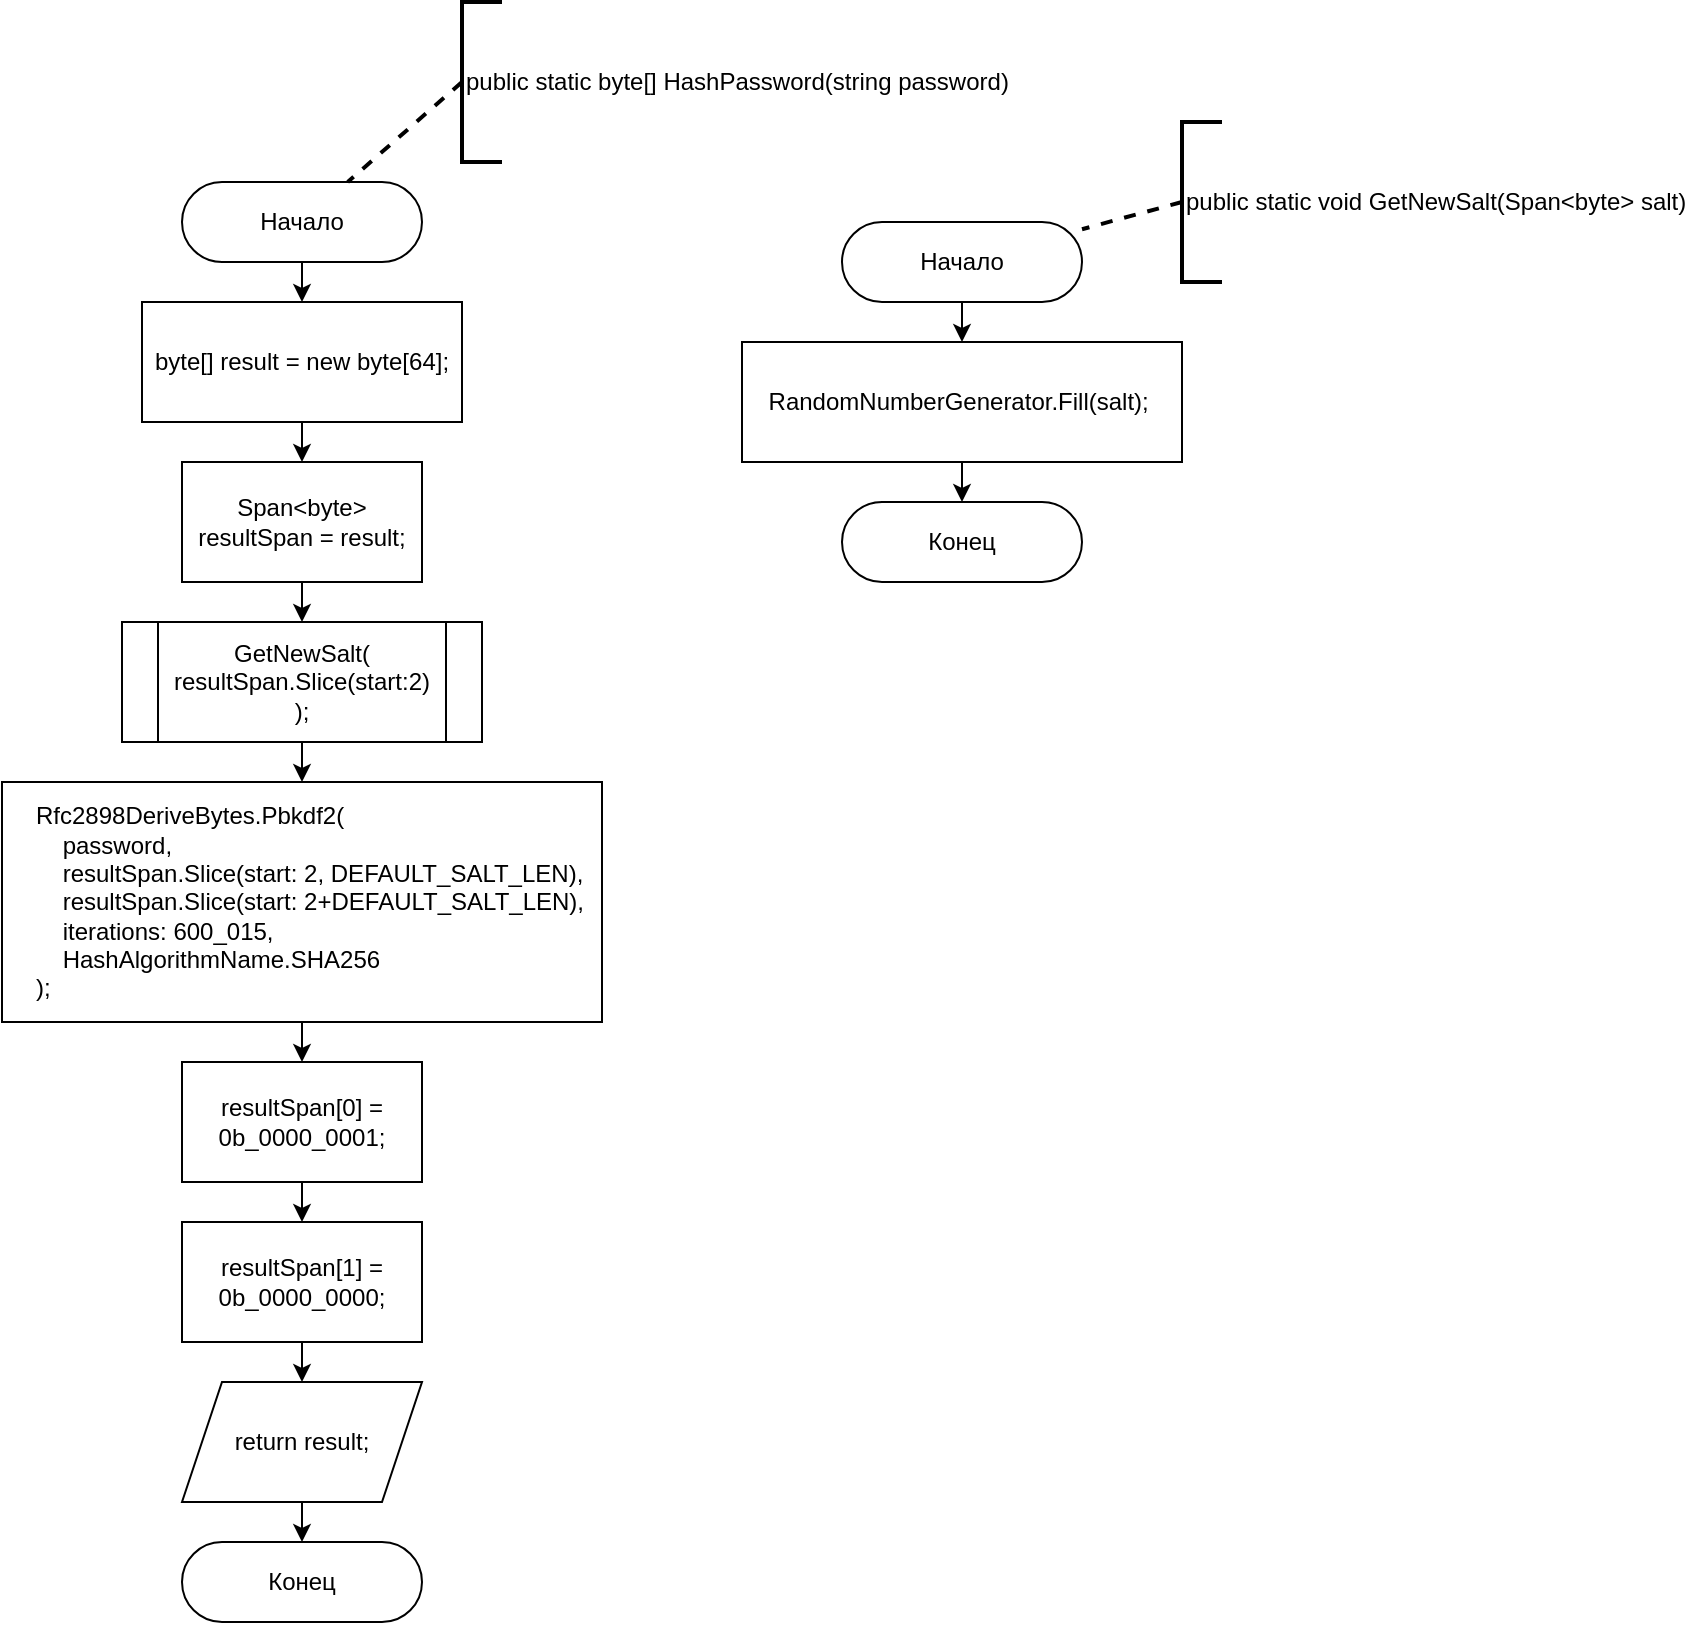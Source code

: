 <mxfile>
    <diagram id="JfL7Qm3BkqiuUhVo35YZ" name="Page-1">
        <mxGraphModel dx="637" dy="2739" grid="1" gridSize="10" guides="1" tooltips="1" connect="1" arrows="1" fold="1" page="1" pageScale="1" pageWidth="850" pageHeight="1100" math="0" shadow="0">
            <root>
                <mxCell id="0"/>
                <mxCell id="1" parent="0"/>
                <mxCell id="18" style="edgeStyle=none;html=1;exitX=0.5;exitY=1;exitDx=0;exitDy=0;" edge="1" parent="1" source="2" target="4">
                    <mxGeometry relative="1" as="geometry"/>
                </mxCell>
                <mxCell id="2" value="Начало" style="rounded=1;whiteSpace=wrap;html=1;arcSize=50;" vertex="1" parent="1">
                    <mxGeometry x="180" y="90" width="120" height="40" as="geometry"/>
                </mxCell>
                <mxCell id="19" style="edgeStyle=none;html=1;" edge="1" parent="1" source="4" target="5">
                    <mxGeometry relative="1" as="geometry"/>
                </mxCell>
                <mxCell id="4" value="byte[] result = new byte[64];" style="rounded=0;whiteSpace=wrap;html=1;" vertex="1" parent="1">
                    <mxGeometry x="160" y="150" width="160" height="60" as="geometry"/>
                </mxCell>
                <mxCell id="20" style="edgeStyle=none;html=1;exitX=0.5;exitY=1;exitDx=0;exitDy=0;" edge="1" parent="1" source="5" target="7">
                    <mxGeometry relative="1" as="geometry"/>
                </mxCell>
                <mxCell id="5" value="Span&amp;lt;byte&amp;gt; resultSpan = result;" style="rounded=0;whiteSpace=wrap;html=1;" vertex="1" parent="1">
                    <mxGeometry x="180" y="230" width="120" height="60" as="geometry"/>
                </mxCell>
                <mxCell id="22" style="edgeStyle=none;html=1;" edge="1" parent="1" source="7" target="14">
                    <mxGeometry relative="1" as="geometry"/>
                </mxCell>
                <mxCell id="7" value="GetNewSalt( resultSpan.Slice(start:2) &lt;br&gt;);" style="shape=process;whiteSpace=wrap;html=1;backgroundOutline=1;" vertex="1" parent="1">
                    <mxGeometry x="150" y="310" width="180" height="60" as="geometry"/>
                </mxCell>
                <mxCell id="12" style="edgeStyle=none;html=1;" edge="1" parent="1" source="8" target="10">
                    <mxGeometry relative="1" as="geometry"/>
                </mxCell>
                <mxCell id="8" value="Начало" style="rounded=1;whiteSpace=wrap;html=1;arcSize=50;" vertex="1" parent="1">
                    <mxGeometry x="510" y="110" width="120" height="40" as="geometry"/>
                </mxCell>
                <mxCell id="13" style="edgeStyle=none;html=1;" edge="1" parent="1" source="10" target="11">
                    <mxGeometry relative="1" as="geometry"/>
                </mxCell>
                <mxCell id="10" value="RandomNumberGenerator.Fill(salt);&amp;nbsp;" style="rounded=0;whiteSpace=wrap;html=1;" vertex="1" parent="1">
                    <mxGeometry x="460" y="170" width="220" height="60" as="geometry"/>
                </mxCell>
                <mxCell id="11" value="Конец" style="rounded=1;whiteSpace=wrap;html=1;arcSize=50;" vertex="1" parent="1">
                    <mxGeometry x="510" y="250" width="120" height="40" as="geometry"/>
                </mxCell>
                <mxCell id="21" value="" style="edgeStyle=none;html=1;" edge="1" parent="1" source="14" target="15">
                    <mxGeometry relative="1" as="geometry">
                        <mxPoint x="240" y="560" as="targetPoint"/>
                    </mxGeometry>
                </mxCell>
                <mxCell id="14" value="&lt;div&gt;&lt;font color=&quot;#000000&quot;&gt;Rfc2898DeriveBytes.Pbkdf2(&lt;/font&gt;&lt;/div&gt;&lt;div&gt;&lt;font color=&quot;#000000&quot;&gt;&amp;nbsp; &amp;nbsp; password,&lt;/font&gt;&lt;/div&gt;&lt;div&gt;&lt;font color=&quot;#000000&quot;&gt;&amp;nbsp; &amp;nbsp; resultSpan.Slice(start: 2, DEFAULT_SALT_LEN),&lt;/font&gt;&lt;/div&gt;&lt;div&gt;&lt;font color=&quot;#000000&quot;&gt;&amp;nbsp; &amp;nbsp; resultSpan.Slice(start: 2+DEFAULT_SALT_LEN),&lt;/font&gt;&lt;/div&gt;&lt;div&gt;&lt;font color=&quot;#000000&quot;&gt;&amp;nbsp; &amp;nbsp; iterations: 600_015,&lt;/font&gt;&lt;/div&gt;&lt;div&gt;&lt;font color=&quot;#000000&quot;&gt;&amp;nbsp; &amp;nbsp; HashAlgorithmName.SHA256&lt;/font&gt;&lt;/div&gt;&lt;div&gt;&lt;font color=&quot;#000000&quot;&gt;);&lt;/font&gt;&lt;/div&gt;" style="rounded=0;whiteSpace=wrap;html=1;align=left;spacingLeft=15;" vertex="1" parent="1">
                    <mxGeometry x="90" y="390" width="300" height="120" as="geometry"/>
                </mxCell>
                <mxCell id="23" style="edgeStyle=none;html=1;" edge="1" parent="1" source="15" target="16">
                    <mxGeometry relative="1" as="geometry"/>
                </mxCell>
                <mxCell id="15" value="resultSpan[0] = 0b_0000_0001;" style="rounded=0;whiteSpace=wrap;html=1;" vertex="1" parent="1">
                    <mxGeometry x="180" y="530" width="120" height="60" as="geometry"/>
                </mxCell>
                <mxCell id="24" style="edgeStyle=none;html=1;" edge="1" parent="1" source="26" target="17">
                    <mxGeometry relative="1" as="geometry"/>
                </mxCell>
                <mxCell id="16" value="resultSpan[1] = 0b_0000_0000;" style="rounded=0;whiteSpace=wrap;html=1;" vertex="1" parent="1">
                    <mxGeometry x="180" y="610" width="120" height="60" as="geometry"/>
                </mxCell>
                <mxCell id="17" value="Конец" style="rounded=1;whiteSpace=wrap;html=1;arcSize=50;" vertex="1" parent="1">
                    <mxGeometry x="180" y="770" width="120" height="40" as="geometry"/>
                </mxCell>
                <mxCell id="25" value="" style="edgeStyle=none;html=1;" edge="1" parent="1" source="16" target="26">
                    <mxGeometry relative="1" as="geometry">
                        <mxPoint x="240" y="670" as="sourcePoint"/>
                        <mxPoint x="240" y="780" as="targetPoint"/>
                    </mxGeometry>
                </mxCell>
                <mxCell id="26" value="&lt;span style=&quot;color: rgb(0, 0, 0);&quot;&gt;return result;&lt;/span&gt;" style="shape=parallelogram;perimeter=parallelogramPerimeter;whiteSpace=wrap;html=1;fixedSize=1;" vertex="1" parent="1">
                    <mxGeometry x="180" y="690" width="120" height="60" as="geometry"/>
                </mxCell>
                <mxCell id="27" value="" style="endArrow=none;dashed=1;html=1;strokeWidth=2;exitX=0;exitY=0.5;exitDx=0;exitDy=0;exitPerimeter=0;" edge="1" parent="1" source="28" target="2">
                    <mxGeometry width="50" height="50" relative="1" as="geometry">
                        <mxPoint x="80" y="120" as="sourcePoint"/>
                        <mxPoint x="140" y="80" as="targetPoint"/>
                    </mxGeometry>
                </mxCell>
                <mxCell id="28" value="&lt;span style=&quot;color: rgb(0, 0, 0); text-align: center; text-wrap-mode: wrap;&quot;&gt;public static byte[] HashPassword(string password)&lt;/span&gt;" style="strokeWidth=2;html=1;shape=mxgraph.flowchart.annotation_1;align=left;pointerEvents=1;" vertex="1" parent="1">
                    <mxGeometry x="320" width="20" height="80" as="geometry"/>
                </mxCell>
                <mxCell id="30" value="" style="endArrow=none;dashed=1;html=1;strokeWidth=2;exitX=0;exitY=0.5;exitDx=0;exitDy=0;exitPerimeter=0;" edge="1" parent="1" source="31" target="8">
                    <mxGeometry width="50" height="50" relative="1" as="geometry">
                        <mxPoint x="407" y="20" as="sourcePoint"/>
                        <mxPoint x="590" y="-10" as="targetPoint"/>
                    </mxGeometry>
                </mxCell>
                <mxCell id="31" value="&lt;span style=&quot;color: rgb(0, 0, 0); text-align: center; text-wrap-mode: wrap;&quot;&gt;public static void GetNewSalt(Span&amp;lt;byte&amp;gt; salt)&lt;/span&gt;" style="strokeWidth=2;html=1;shape=mxgraph.flowchart.annotation_1;align=left;pointerEvents=1;" vertex="1" parent="1">
                    <mxGeometry x="680" y="60" width="20" height="80" as="geometry"/>
                </mxCell>
            </root>
        </mxGraphModel>
    </diagram>
</mxfile>